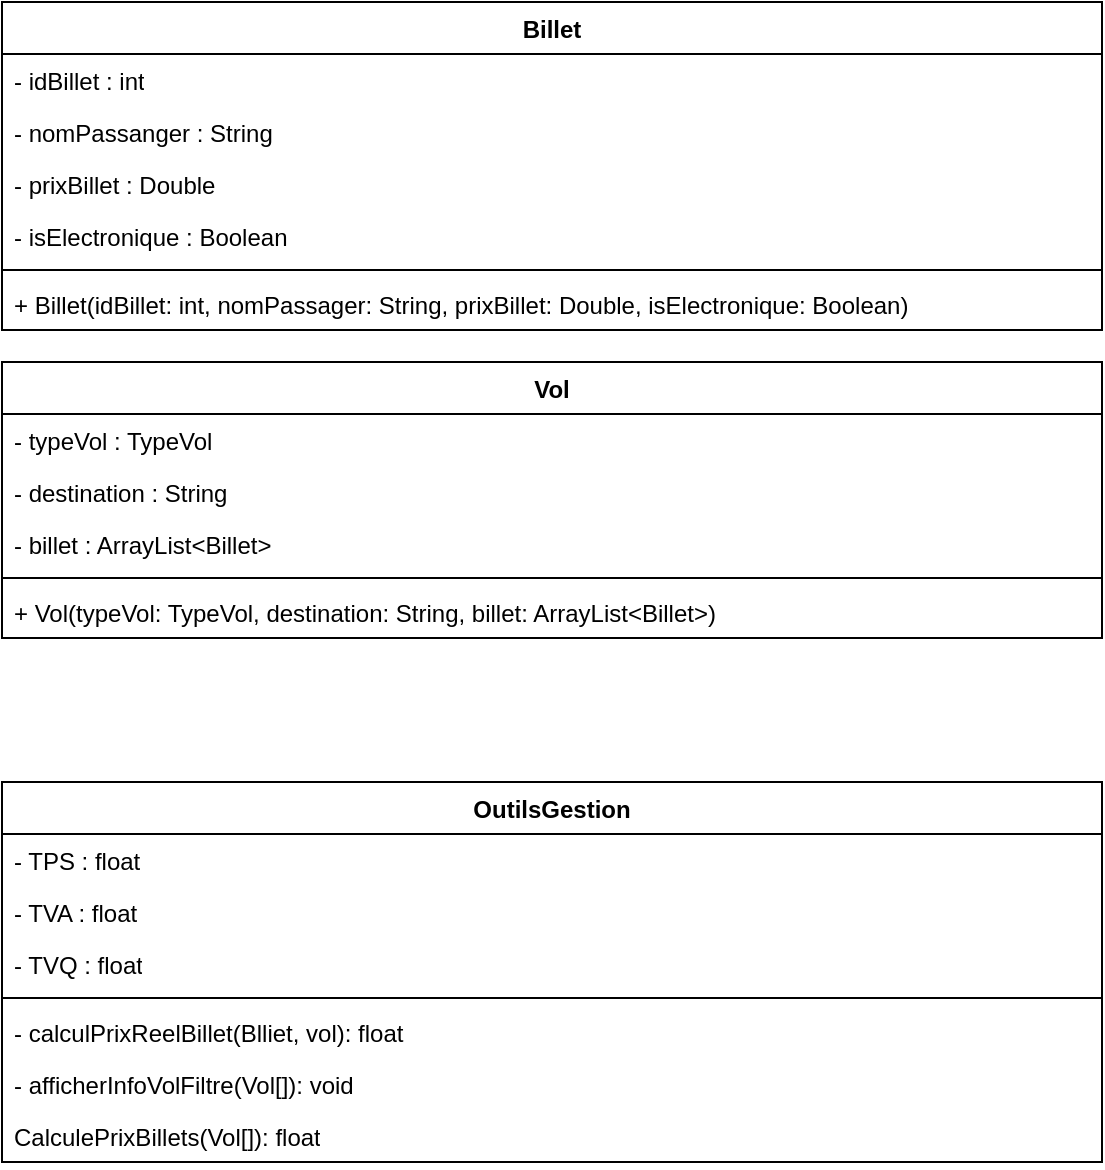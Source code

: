 <mxfile version="26.2.14">
  <diagram name="Page-1" id="om_cK-zRcHoy0MXOsVkM">
    <mxGraphModel dx="1426" dy="743" grid="1" gridSize="10" guides="1" tooltips="1" connect="1" arrows="1" fold="1" page="1" pageScale="1" pageWidth="827" pageHeight="1169" math="0" shadow="0">
      <root>
        <mxCell id="0" />
        <mxCell id="1" parent="0" />
        <mxCell id="AYuKKp1kfd76BXprXWZx-1" value="Billet" style="swimlane;fontStyle=1;align=center;verticalAlign=top;childLayout=stackLayout;horizontal=1;startSize=26;horizontalStack=0;resizeParent=1;resizeParentMax=0;resizeLast=0;collapsible=1;marginBottom=0;whiteSpace=wrap;html=1;" vertex="1" parent="1">
          <mxGeometry x="110" y="10" width="550" height="164" as="geometry" />
        </mxCell>
        <mxCell id="AYuKKp1kfd76BXprXWZx-5" value="- idBillet : int" style="text;strokeColor=none;fillColor=none;align=left;verticalAlign=top;spacingLeft=4;spacingRight=4;overflow=hidden;rotatable=0;points=[[0,0.5],[1,0.5]];portConstraint=eastwest;whiteSpace=wrap;html=1;" vertex="1" parent="AYuKKp1kfd76BXprXWZx-1">
          <mxGeometry y="26" width="550" height="26" as="geometry" />
        </mxCell>
        <mxCell id="AYuKKp1kfd76BXprXWZx-2" value="- nomPassanger : String" style="text;strokeColor=none;fillColor=none;align=left;verticalAlign=top;spacingLeft=4;spacingRight=4;overflow=hidden;rotatable=0;points=[[0,0.5],[1,0.5]];portConstraint=eastwest;whiteSpace=wrap;html=1;" vertex="1" parent="AYuKKp1kfd76BXprXWZx-1">
          <mxGeometry y="52" width="550" height="26" as="geometry" />
        </mxCell>
        <mxCell id="AYuKKp1kfd76BXprXWZx-6" value="- prixBillet : Double" style="text;strokeColor=none;fillColor=none;align=left;verticalAlign=top;spacingLeft=4;spacingRight=4;overflow=hidden;rotatable=0;points=[[0,0.5],[1,0.5]];portConstraint=eastwest;whiteSpace=wrap;html=1;" vertex="1" parent="AYuKKp1kfd76BXprXWZx-1">
          <mxGeometry y="78" width="550" height="26" as="geometry" />
        </mxCell>
        <mxCell id="AYuKKp1kfd76BXprXWZx-7" value="- isElectronique : Boolean" style="text;strokeColor=none;fillColor=none;align=left;verticalAlign=top;spacingLeft=4;spacingRight=4;overflow=hidden;rotatable=0;points=[[0,0.5],[1,0.5]];portConstraint=eastwest;whiteSpace=wrap;html=1;" vertex="1" parent="AYuKKp1kfd76BXprXWZx-1">
          <mxGeometry y="104" width="550" height="26" as="geometry" />
        </mxCell>
        <mxCell id="AYuKKp1kfd76BXprXWZx-3" value="" style="line;strokeWidth=1;fillColor=none;align=left;verticalAlign=middle;spacingTop=-1;spacingLeft=3;spacingRight=3;rotatable=0;labelPosition=right;points=[];portConstraint=eastwest;strokeColor=inherit;" vertex="1" parent="AYuKKp1kfd76BXprXWZx-1">
          <mxGeometry y="130" width="550" height="8" as="geometry" />
        </mxCell>
        <mxCell id="AYuKKp1kfd76BXprXWZx-4" value="+ Billet(idBillet: int, nomPassager: String, prixBillet: Double, isElectronique: Boolean)" style="text;strokeColor=none;fillColor=none;align=left;verticalAlign=top;spacingLeft=4;spacingRight=4;overflow=hidden;rotatable=0;points=[[0,0.5],[1,0.5]];portConstraint=eastwest;whiteSpace=wrap;html=1;" vertex="1" parent="AYuKKp1kfd76BXprXWZx-1">
          <mxGeometry y="138" width="550" height="26" as="geometry" />
        </mxCell>
        <mxCell id="AYuKKp1kfd76BXprXWZx-9" value="Vol" style="swimlane;fontStyle=1;align=center;verticalAlign=top;childLayout=stackLayout;horizontal=1;startSize=26;horizontalStack=0;resizeParent=1;resizeParentMax=0;resizeLast=0;collapsible=1;marginBottom=0;whiteSpace=wrap;html=1;" vertex="1" parent="1">
          <mxGeometry x="110" y="190" width="550" height="138" as="geometry" />
        </mxCell>
        <mxCell id="AYuKKp1kfd76BXprXWZx-10" value="- typeVol : TypeVol" style="text;strokeColor=none;fillColor=none;align=left;verticalAlign=top;spacingLeft=4;spacingRight=4;overflow=hidden;rotatable=0;points=[[0,0.5],[1,0.5]];portConstraint=eastwest;whiteSpace=wrap;html=1;" vertex="1" parent="AYuKKp1kfd76BXprXWZx-9">
          <mxGeometry y="26" width="550" height="26" as="geometry" />
        </mxCell>
        <mxCell id="AYuKKp1kfd76BXprXWZx-13" value="- destination : String" style="text;strokeColor=none;fillColor=none;align=left;verticalAlign=top;spacingLeft=4;spacingRight=4;overflow=hidden;rotatable=0;points=[[0,0.5],[1,0.5]];portConstraint=eastwest;whiteSpace=wrap;html=1;" vertex="1" parent="AYuKKp1kfd76BXprXWZx-9">
          <mxGeometry y="52" width="550" height="26" as="geometry" />
        </mxCell>
        <mxCell id="AYuKKp1kfd76BXprXWZx-14" value="- billet : ArrayList&amp;lt;Billet&amp;gt;" style="text;strokeColor=none;fillColor=none;align=left;verticalAlign=top;spacingLeft=4;spacingRight=4;overflow=hidden;rotatable=0;points=[[0,0.5],[1,0.5]];portConstraint=eastwest;whiteSpace=wrap;html=1;" vertex="1" parent="AYuKKp1kfd76BXprXWZx-9">
          <mxGeometry y="78" width="550" height="26" as="geometry" />
        </mxCell>
        <mxCell id="AYuKKp1kfd76BXprXWZx-11" value="" style="line;strokeWidth=1;fillColor=none;align=left;verticalAlign=middle;spacingTop=-1;spacingLeft=3;spacingRight=3;rotatable=0;labelPosition=right;points=[];portConstraint=eastwest;strokeColor=inherit;" vertex="1" parent="AYuKKp1kfd76BXprXWZx-9">
          <mxGeometry y="104" width="550" height="8" as="geometry" />
        </mxCell>
        <mxCell id="AYuKKp1kfd76BXprXWZx-12" value="+ Vol(typeVol: TypeVol, destination: String, billet: ArrayList&amp;lt;Billet&amp;gt;)" style="text;strokeColor=none;fillColor=none;align=left;verticalAlign=top;spacingLeft=4;spacingRight=4;overflow=hidden;rotatable=0;points=[[0,0.5],[1,0.5]];portConstraint=eastwest;whiteSpace=wrap;html=1;" vertex="1" parent="AYuKKp1kfd76BXprXWZx-9">
          <mxGeometry y="112" width="550" height="26" as="geometry" />
        </mxCell>
        <mxCell id="AYuKKp1kfd76BXprXWZx-15" value="OutilsGestion" style="swimlane;fontStyle=1;align=center;verticalAlign=top;childLayout=stackLayout;horizontal=1;startSize=26;horizontalStack=0;resizeParent=1;resizeParentMax=0;resizeLast=0;collapsible=1;marginBottom=0;whiteSpace=wrap;html=1;" vertex="1" parent="1">
          <mxGeometry x="110" y="400" width="550" height="190" as="geometry" />
        </mxCell>
        <mxCell id="AYuKKp1kfd76BXprXWZx-16" value="- TPS : float" style="text;strokeColor=none;fillColor=none;align=left;verticalAlign=top;spacingLeft=4;spacingRight=4;overflow=hidden;rotatable=0;points=[[0,0.5],[1,0.5]];portConstraint=eastwest;whiteSpace=wrap;html=1;" vertex="1" parent="AYuKKp1kfd76BXprXWZx-15">
          <mxGeometry y="26" width="550" height="26" as="geometry" />
        </mxCell>
        <mxCell id="AYuKKp1kfd76BXprXWZx-20" value="&lt;span style=&quot;color: rgb(0, 0, 0); font-family: Helvetica; font-size: 12px; font-style: normal; font-variant-ligatures: normal; font-variant-caps: normal; font-weight: 400; letter-spacing: normal; orphans: 2; text-align: left; text-indent: 0px; text-transform: none; widows: 2; word-spacing: 0px; -webkit-text-stroke-width: 0px; white-space: normal; text-decoration-thickness: initial; text-decoration-style: initial; text-decoration-color: initial; float: none; display: inline !important;&quot;&gt;- TVA : float&lt;/span&gt;" style="text;strokeColor=none;fillColor=none;align=left;verticalAlign=top;spacingLeft=4;spacingRight=4;overflow=hidden;rotatable=0;points=[[0,0.5],[1,0.5]];portConstraint=eastwest;whiteSpace=wrap;html=1;" vertex="1" parent="AYuKKp1kfd76BXprXWZx-15">
          <mxGeometry y="52" width="550" height="26" as="geometry" />
        </mxCell>
        <mxCell id="AYuKKp1kfd76BXprXWZx-19" value="&lt;span style=&quot;color: rgb(0, 0, 0); font-family: Helvetica; font-size: 12px; font-style: normal; font-variant-ligatures: normal; font-variant-caps: normal; font-weight: 400; letter-spacing: normal; orphans: 2; text-align: left; text-indent: 0px; text-transform: none; widows: 2; word-spacing: 0px; -webkit-text-stroke-width: 0px; white-space: normal; text-decoration-thickness: initial; text-decoration-style: initial; text-decoration-color: initial; float: none; display: inline !important;&quot;&gt;- TVQ : float&lt;/span&gt;" style="text;strokeColor=none;fillColor=none;align=left;verticalAlign=top;spacingLeft=4;spacingRight=4;overflow=hidden;rotatable=0;points=[[0,0.5],[1,0.5]];portConstraint=eastwest;whiteSpace=wrap;html=1;" vertex="1" parent="AYuKKp1kfd76BXprXWZx-15">
          <mxGeometry y="78" width="550" height="26" as="geometry" />
        </mxCell>
        <mxCell id="AYuKKp1kfd76BXprXWZx-17" value="" style="line;strokeWidth=1;fillColor=none;align=left;verticalAlign=middle;spacingTop=-1;spacingLeft=3;spacingRight=3;rotatable=0;labelPosition=right;points=[];portConstraint=eastwest;strokeColor=inherit;" vertex="1" parent="AYuKKp1kfd76BXprXWZx-15">
          <mxGeometry y="104" width="550" height="8" as="geometry" />
        </mxCell>
        <mxCell id="AYuKKp1kfd76BXprXWZx-18" value="- calculPrixReelBillet(Blliet, vol): float" style="text;strokeColor=none;fillColor=none;align=left;verticalAlign=top;spacingLeft=4;spacingRight=4;overflow=hidden;rotatable=0;points=[[0,0.5],[1,0.5]];portConstraint=eastwest;whiteSpace=wrap;html=1;" vertex="1" parent="AYuKKp1kfd76BXprXWZx-15">
          <mxGeometry y="112" width="550" height="26" as="geometry" />
        </mxCell>
        <mxCell id="AYuKKp1kfd76BXprXWZx-21" value="- afficherInfoVolFiltre(Vol[]): void" style="text;strokeColor=none;fillColor=none;align=left;verticalAlign=top;spacingLeft=4;spacingRight=4;overflow=hidden;rotatable=0;points=[[0,0.5],[1,0.5]];portConstraint=eastwest;whiteSpace=wrap;html=1;" vertex="1" parent="AYuKKp1kfd76BXprXWZx-15">
          <mxGeometry y="138" width="550" height="26" as="geometry" />
        </mxCell>
        <mxCell id="AYuKKp1kfd76BXprXWZx-22" value="CalculePrixBillets(Vol[]): float" style="text;strokeColor=none;fillColor=none;align=left;verticalAlign=top;spacingLeft=4;spacingRight=4;overflow=hidden;rotatable=0;points=[[0,0.5],[1,0.5]];portConstraint=eastwest;whiteSpace=wrap;html=1;" vertex="1" parent="AYuKKp1kfd76BXprXWZx-15">
          <mxGeometry y="164" width="550" height="26" as="geometry" />
        </mxCell>
      </root>
    </mxGraphModel>
  </diagram>
</mxfile>
